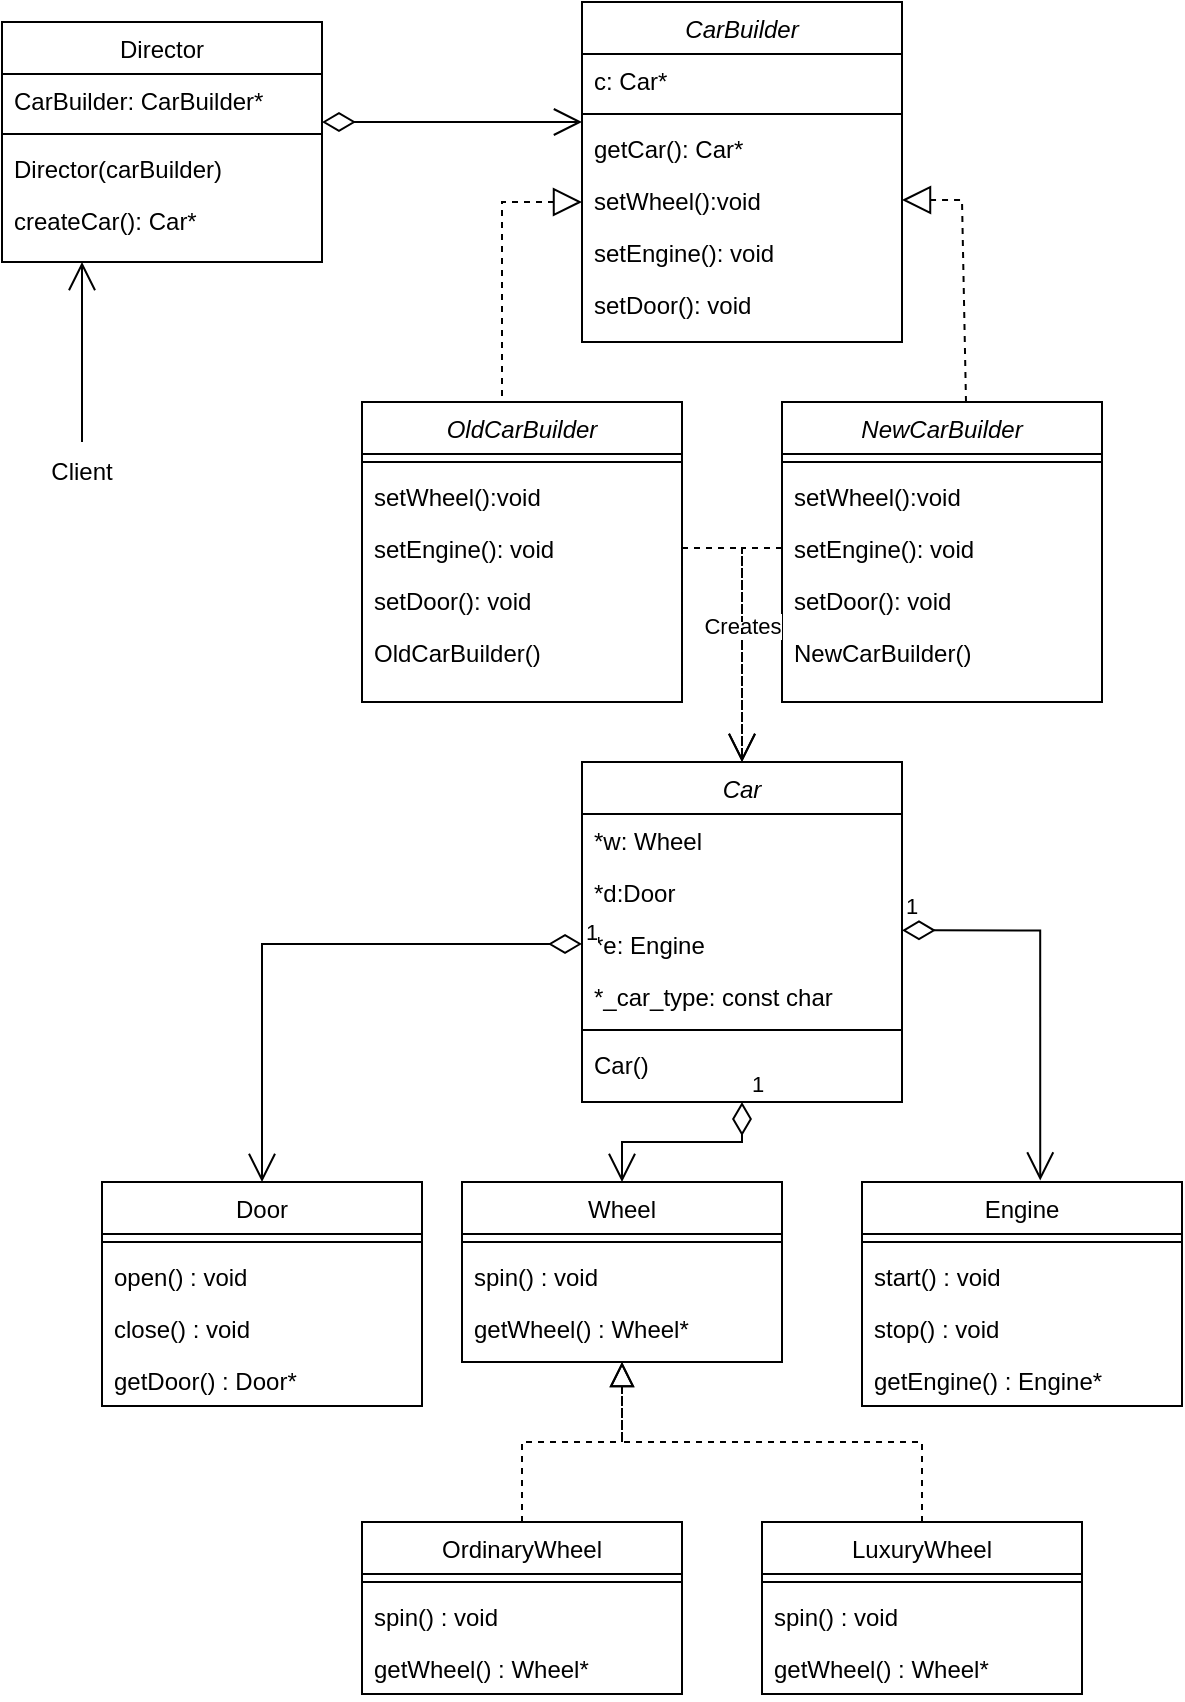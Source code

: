<mxfile version="23.0.2" type="github">
  <diagram id="C5RBs43oDa-KdzZeNtuy" name="Page-1">
    <mxGraphModel dx="1434" dy="738" grid="1" gridSize="10" guides="1" tooltips="1" connect="1" arrows="1" fold="1" page="1" pageScale="1" pageWidth="827" pageHeight="1169" math="0" shadow="0">
      <root>
        <mxCell id="WIyWlLk6GJQsqaUBKTNV-0" />
        <mxCell id="WIyWlLk6GJQsqaUBKTNV-1" parent="WIyWlLk6GJQsqaUBKTNV-0" />
        <mxCell id="zkfFHV4jXpPFQw0GAbJ--17" value="Director" style="swimlane;fontStyle=0;align=center;verticalAlign=top;childLayout=stackLayout;horizontal=1;startSize=26;horizontalStack=0;resizeParent=1;resizeLast=0;collapsible=1;marginBottom=0;rounded=0;shadow=0;strokeWidth=1;" parent="WIyWlLk6GJQsqaUBKTNV-1" vertex="1">
          <mxGeometry x="130" y="80" width="160" height="120" as="geometry">
            <mxRectangle x="550" y="140" width="160" height="26" as="alternateBounds" />
          </mxGeometry>
        </mxCell>
        <mxCell id="zkfFHV4jXpPFQw0GAbJ--18" value="CarBuilder: CarBuilder*" style="text;align=left;verticalAlign=top;spacingLeft=4;spacingRight=4;overflow=hidden;rotatable=0;points=[[0,0.5],[1,0.5]];portConstraint=eastwest;" parent="zkfFHV4jXpPFQw0GAbJ--17" vertex="1">
          <mxGeometry y="26" width="160" height="26" as="geometry" />
        </mxCell>
        <mxCell id="zkfFHV4jXpPFQw0GAbJ--23" value="" style="line;html=1;strokeWidth=1;align=left;verticalAlign=middle;spacingTop=-1;spacingLeft=3;spacingRight=3;rotatable=0;labelPosition=right;points=[];portConstraint=eastwest;" parent="zkfFHV4jXpPFQw0GAbJ--17" vertex="1">
          <mxGeometry y="52" width="160" height="8" as="geometry" />
        </mxCell>
        <mxCell id="zkfFHV4jXpPFQw0GAbJ--24" value="Director(carBuilder)" style="text;align=left;verticalAlign=top;spacingLeft=4;spacingRight=4;overflow=hidden;rotatable=0;points=[[0,0.5],[1,0.5]];portConstraint=eastwest;" parent="zkfFHV4jXpPFQw0GAbJ--17" vertex="1">
          <mxGeometry y="60" width="160" height="26" as="geometry" />
        </mxCell>
        <mxCell id="zkfFHV4jXpPFQw0GAbJ--25" value="createCar(): Car*" style="text;align=left;verticalAlign=top;spacingLeft=4;spacingRight=4;overflow=hidden;rotatable=0;points=[[0,0.5],[1,0.5]];portConstraint=eastwest;" parent="zkfFHV4jXpPFQw0GAbJ--17" vertex="1">
          <mxGeometry y="86" width="160" height="26" as="geometry" />
        </mxCell>
        <mxCell id="CP2h94hlof7vis5vDvH8-0" value="Car" style="swimlane;fontStyle=2;align=center;verticalAlign=top;childLayout=stackLayout;horizontal=1;startSize=26;horizontalStack=0;resizeParent=1;resizeLast=0;collapsible=1;marginBottom=0;rounded=0;shadow=0;strokeWidth=1;" vertex="1" parent="WIyWlLk6GJQsqaUBKTNV-1">
          <mxGeometry x="420" y="450" width="160" height="170" as="geometry">
            <mxRectangle x="230" y="140" width="160" height="26" as="alternateBounds" />
          </mxGeometry>
        </mxCell>
        <mxCell id="CP2h94hlof7vis5vDvH8-1" value="*w: Wheel" style="text;align=left;verticalAlign=top;spacingLeft=4;spacingRight=4;overflow=hidden;rotatable=0;points=[[0,0.5],[1,0.5]];portConstraint=eastwest;" vertex="1" parent="CP2h94hlof7vis5vDvH8-0">
          <mxGeometry y="26" width="160" height="26" as="geometry" />
        </mxCell>
        <mxCell id="CP2h94hlof7vis5vDvH8-2" value="*d:Door" style="text;align=left;verticalAlign=top;spacingLeft=4;spacingRight=4;overflow=hidden;rotatable=0;points=[[0,0.5],[1,0.5]];portConstraint=eastwest;rounded=0;shadow=0;html=0;" vertex="1" parent="CP2h94hlof7vis5vDvH8-0">
          <mxGeometry y="52" width="160" height="26" as="geometry" />
        </mxCell>
        <mxCell id="CP2h94hlof7vis5vDvH8-6" value="*e: Engine" style="text;align=left;verticalAlign=top;spacingLeft=4;spacingRight=4;overflow=hidden;rotatable=0;points=[[0,0.5],[1,0.5]];portConstraint=eastwest;rounded=0;shadow=0;html=0;" vertex="1" parent="CP2h94hlof7vis5vDvH8-0">
          <mxGeometry y="78" width="160" height="26" as="geometry" />
        </mxCell>
        <mxCell id="CP2h94hlof7vis5vDvH8-3" value="*_car_type: const char" style="text;align=left;verticalAlign=top;spacingLeft=4;spacingRight=4;overflow=hidden;rotatable=0;points=[[0,0.5],[1,0.5]];portConstraint=eastwest;rounded=0;shadow=0;html=0;" vertex="1" parent="CP2h94hlof7vis5vDvH8-0">
          <mxGeometry y="104" width="160" height="26" as="geometry" />
        </mxCell>
        <mxCell id="CP2h94hlof7vis5vDvH8-4" value="" style="line;html=1;strokeWidth=1;align=left;verticalAlign=middle;spacingTop=-1;spacingLeft=3;spacingRight=3;rotatable=0;labelPosition=right;points=[];portConstraint=eastwest;" vertex="1" parent="CP2h94hlof7vis5vDvH8-0">
          <mxGeometry y="130" width="160" height="8" as="geometry" />
        </mxCell>
        <mxCell id="CP2h94hlof7vis5vDvH8-10" value="Car()" style="text;align=left;verticalAlign=top;spacingLeft=4;spacingRight=4;overflow=hidden;rotatable=0;points=[[0,0.5],[1,0.5]];portConstraint=eastwest;rounded=0;shadow=0;html=0;" vertex="1" parent="CP2h94hlof7vis5vDvH8-0">
          <mxGeometry y="138" width="160" height="26" as="geometry" />
        </mxCell>
        <mxCell id="CP2h94hlof7vis5vDvH8-7" value="Wheel" style="swimlane;fontStyle=0;align=center;verticalAlign=top;childLayout=stackLayout;horizontal=1;startSize=26;horizontalStack=0;resizeParent=1;resizeLast=0;collapsible=1;marginBottom=0;rounded=0;shadow=0;strokeWidth=1;" vertex="1" parent="WIyWlLk6GJQsqaUBKTNV-1">
          <mxGeometry x="360" y="660" width="160" height="90" as="geometry">
            <mxRectangle x="340" y="380" width="170" height="26" as="alternateBounds" />
          </mxGeometry>
        </mxCell>
        <mxCell id="CP2h94hlof7vis5vDvH8-9" value="" style="line;html=1;strokeWidth=1;align=left;verticalAlign=middle;spacingTop=-1;spacingLeft=3;spacingRight=3;rotatable=0;labelPosition=right;points=[];portConstraint=eastwest;" vertex="1" parent="CP2h94hlof7vis5vDvH8-7">
          <mxGeometry y="26" width="160" height="8" as="geometry" />
        </mxCell>
        <mxCell id="CP2h94hlof7vis5vDvH8-17" value="spin() : void" style="text;align=left;verticalAlign=top;spacingLeft=4;spacingRight=4;overflow=hidden;rotatable=0;points=[[0,0.5],[1,0.5]];portConstraint=eastwest;" vertex="1" parent="CP2h94hlof7vis5vDvH8-7">
          <mxGeometry y="34" width="160" height="26" as="geometry" />
        </mxCell>
        <mxCell id="CP2h94hlof7vis5vDvH8-5" value="getWheel() : Wheel*" style="text;align=left;verticalAlign=top;spacingLeft=4;spacingRight=4;overflow=hidden;rotatable=0;points=[[0,0.5],[1,0.5]];portConstraint=eastwest;" vertex="1" parent="CP2h94hlof7vis5vDvH8-7">
          <mxGeometry y="60" width="160" height="26" as="geometry" />
        </mxCell>
        <mxCell id="CP2h94hlof7vis5vDvH8-11" value="LuxuryWheel" style="swimlane;fontStyle=0;align=center;verticalAlign=top;childLayout=stackLayout;horizontal=1;startSize=26;horizontalStack=0;resizeParent=1;resizeLast=0;collapsible=1;marginBottom=0;rounded=0;shadow=0;strokeWidth=1;" vertex="1" parent="WIyWlLk6GJQsqaUBKTNV-1">
          <mxGeometry x="510" y="830" width="160" height="86" as="geometry">
            <mxRectangle x="340" y="380" width="170" height="26" as="alternateBounds" />
          </mxGeometry>
        </mxCell>
        <mxCell id="CP2h94hlof7vis5vDvH8-12" value="" style="line;html=1;strokeWidth=1;align=left;verticalAlign=middle;spacingTop=-1;spacingLeft=3;spacingRight=3;rotatable=0;labelPosition=right;points=[];portConstraint=eastwest;" vertex="1" parent="CP2h94hlof7vis5vDvH8-11">
          <mxGeometry y="26" width="160" height="8" as="geometry" />
        </mxCell>
        <mxCell id="CP2h94hlof7vis5vDvH8-13" value="spin() : void" style="text;align=left;verticalAlign=top;spacingLeft=4;spacingRight=4;overflow=hidden;rotatable=0;points=[[0,0.5],[1,0.5]];portConstraint=eastwest;" vertex="1" parent="CP2h94hlof7vis5vDvH8-11">
          <mxGeometry y="34" width="160" height="26" as="geometry" />
        </mxCell>
        <mxCell id="CP2h94hlof7vis5vDvH8-19" value="getWheel() : Wheel*" style="text;align=left;verticalAlign=top;spacingLeft=4;spacingRight=4;overflow=hidden;rotatable=0;points=[[0,0.5],[1,0.5]];portConstraint=eastwest;" vertex="1" parent="CP2h94hlof7vis5vDvH8-11">
          <mxGeometry y="60" width="160" height="26" as="geometry" />
        </mxCell>
        <mxCell id="CP2h94hlof7vis5vDvH8-14" value="OrdinaryWheel" style="swimlane;fontStyle=0;align=center;verticalAlign=top;childLayout=stackLayout;horizontal=1;startSize=26;horizontalStack=0;resizeParent=1;resizeLast=0;collapsible=1;marginBottom=0;rounded=0;shadow=0;strokeWidth=1;" vertex="1" parent="WIyWlLk6GJQsqaUBKTNV-1">
          <mxGeometry x="310" y="830" width="160" height="86" as="geometry">
            <mxRectangle x="340" y="380" width="170" height="26" as="alternateBounds" />
          </mxGeometry>
        </mxCell>
        <mxCell id="CP2h94hlof7vis5vDvH8-15" value="" style="line;html=1;strokeWidth=1;align=left;verticalAlign=middle;spacingTop=-1;spacingLeft=3;spacingRight=3;rotatable=0;labelPosition=right;points=[];portConstraint=eastwest;" vertex="1" parent="CP2h94hlof7vis5vDvH8-14">
          <mxGeometry y="26" width="160" height="8" as="geometry" />
        </mxCell>
        <mxCell id="CP2h94hlof7vis5vDvH8-16" value="spin() : void" style="text;align=left;verticalAlign=top;spacingLeft=4;spacingRight=4;overflow=hidden;rotatable=0;points=[[0,0.5],[1,0.5]];portConstraint=eastwest;" vertex="1" parent="CP2h94hlof7vis5vDvH8-14">
          <mxGeometry y="34" width="160" height="26" as="geometry" />
        </mxCell>
        <mxCell id="CP2h94hlof7vis5vDvH8-18" value="getWheel() : Wheel*" style="text;align=left;verticalAlign=top;spacingLeft=4;spacingRight=4;overflow=hidden;rotatable=0;points=[[0,0.5],[1,0.5]];portConstraint=eastwest;" vertex="1" parent="CP2h94hlof7vis5vDvH8-14">
          <mxGeometry y="60" width="160" height="26" as="geometry" />
        </mxCell>
        <mxCell id="CP2h94hlof7vis5vDvH8-20" value="Door" style="swimlane;fontStyle=0;align=center;verticalAlign=top;childLayout=stackLayout;horizontal=1;startSize=26;horizontalStack=0;resizeParent=1;resizeLast=0;collapsible=1;marginBottom=0;rounded=0;shadow=0;strokeWidth=1;" vertex="1" parent="WIyWlLk6GJQsqaUBKTNV-1">
          <mxGeometry x="180" y="660" width="160" height="112" as="geometry">
            <mxRectangle x="340" y="380" width="170" height="26" as="alternateBounds" />
          </mxGeometry>
        </mxCell>
        <mxCell id="CP2h94hlof7vis5vDvH8-21" value="" style="line;html=1;strokeWidth=1;align=left;verticalAlign=middle;spacingTop=-1;spacingLeft=3;spacingRight=3;rotatable=0;labelPosition=right;points=[];portConstraint=eastwest;" vertex="1" parent="CP2h94hlof7vis5vDvH8-20">
          <mxGeometry y="26" width="160" height="8" as="geometry" />
        </mxCell>
        <mxCell id="CP2h94hlof7vis5vDvH8-22" value="open() : void" style="text;align=left;verticalAlign=top;spacingLeft=4;spacingRight=4;overflow=hidden;rotatable=0;points=[[0,0.5],[1,0.5]];portConstraint=eastwest;" vertex="1" parent="CP2h94hlof7vis5vDvH8-20">
          <mxGeometry y="34" width="160" height="26" as="geometry" />
        </mxCell>
        <mxCell id="CP2h94hlof7vis5vDvH8-24" value="close() : void" style="text;align=left;verticalAlign=top;spacingLeft=4;spacingRight=4;overflow=hidden;rotatable=0;points=[[0,0.5],[1,0.5]];portConstraint=eastwest;" vertex="1" parent="CP2h94hlof7vis5vDvH8-20">
          <mxGeometry y="60" width="160" height="26" as="geometry" />
        </mxCell>
        <mxCell id="CP2h94hlof7vis5vDvH8-23" value="getDoor() : Door*" style="text;align=left;verticalAlign=top;spacingLeft=4;spacingRight=4;overflow=hidden;rotatable=0;points=[[0,0.5],[1,0.5]];portConstraint=eastwest;" vertex="1" parent="CP2h94hlof7vis5vDvH8-20">
          <mxGeometry y="86" width="160" height="26" as="geometry" />
        </mxCell>
        <mxCell id="CP2h94hlof7vis5vDvH8-29" value="Engine" style="swimlane;fontStyle=0;align=center;verticalAlign=top;childLayout=stackLayout;horizontal=1;startSize=26;horizontalStack=0;resizeParent=1;resizeLast=0;collapsible=1;marginBottom=0;rounded=0;shadow=0;strokeWidth=1;" vertex="1" parent="WIyWlLk6GJQsqaUBKTNV-1">
          <mxGeometry x="560" y="660" width="160" height="112" as="geometry">
            <mxRectangle x="340" y="380" width="170" height="26" as="alternateBounds" />
          </mxGeometry>
        </mxCell>
        <mxCell id="CP2h94hlof7vis5vDvH8-30" value="" style="line;html=1;strokeWidth=1;align=left;verticalAlign=middle;spacingTop=-1;spacingLeft=3;spacingRight=3;rotatable=0;labelPosition=right;points=[];portConstraint=eastwest;" vertex="1" parent="CP2h94hlof7vis5vDvH8-29">
          <mxGeometry y="26" width="160" height="8" as="geometry" />
        </mxCell>
        <mxCell id="CP2h94hlof7vis5vDvH8-31" value="start() : void" style="text;align=left;verticalAlign=top;spacingLeft=4;spacingRight=4;overflow=hidden;rotatable=0;points=[[0,0.5],[1,0.5]];portConstraint=eastwest;" vertex="1" parent="CP2h94hlof7vis5vDvH8-29">
          <mxGeometry y="34" width="160" height="26" as="geometry" />
        </mxCell>
        <mxCell id="CP2h94hlof7vis5vDvH8-32" value="stop() : void" style="text;align=left;verticalAlign=top;spacingLeft=4;spacingRight=4;overflow=hidden;rotatable=0;points=[[0,0.5],[1,0.5]];portConstraint=eastwest;" vertex="1" parent="CP2h94hlof7vis5vDvH8-29">
          <mxGeometry y="60" width="160" height="26" as="geometry" />
        </mxCell>
        <mxCell id="CP2h94hlof7vis5vDvH8-33" value="getEngine() : Engine*" style="text;align=left;verticalAlign=top;spacingLeft=4;spacingRight=4;overflow=hidden;rotatable=0;points=[[0,0.5],[1,0.5]];portConstraint=eastwest;" vertex="1" parent="CP2h94hlof7vis5vDvH8-29">
          <mxGeometry y="86" width="160" height="26" as="geometry" />
        </mxCell>
        <mxCell id="CP2h94hlof7vis5vDvH8-34" value="CarBuilder" style="swimlane;fontStyle=2;align=center;verticalAlign=top;childLayout=stackLayout;horizontal=1;startSize=26;horizontalStack=0;resizeParent=1;resizeLast=0;collapsible=1;marginBottom=0;rounded=0;shadow=0;strokeWidth=1;" vertex="1" parent="WIyWlLk6GJQsqaUBKTNV-1">
          <mxGeometry x="420" y="70" width="160" height="170" as="geometry">
            <mxRectangle x="230" y="140" width="160" height="26" as="alternateBounds" />
          </mxGeometry>
        </mxCell>
        <mxCell id="CP2h94hlof7vis5vDvH8-35" value="c: Car*" style="text;align=left;verticalAlign=top;spacingLeft=4;spacingRight=4;overflow=hidden;rotatable=0;points=[[0,0.5],[1,0.5]];portConstraint=eastwest;" vertex="1" parent="CP2h94hlof7vis5vDvH8-34">
          <mxGeometry y="26" width="160" height="26" as="geometry" />
        </mxCell>
        <mxCell id="CP2h94hlof7vis5vDvH8-39" value="" style="line;html=1;strokeWidth=1;align=left;verticalAlign=middle;spacingTop=-1;spacingLeft=3;spacingRight=3;rotatable=0;labelPosition=right;points=[];portConstraint=eastwest;" vertex="1" parent="CP2h94hlof7vis5vDvH8-34">
          <mxGeometry y="52" width="160" height="8" as="geometry" />
        </mxCell>
        <mxCell id="CP2h94hlof7vis5vDvH8-40" value="getCar(): Car*" style="text;align=left;verticalAlign=top;spacingLeft=4;spacingRight=4;overflow=hidden;rotatable=0;points=[[0,0.5],[1,0.5]];portConstraint=eastwest;rounded=0;shadow=0;html=0;" vertex="1" parent="CP2h94hlof7vis5vDvH8-34">
          <mxGeometry y="60" width="160" height="26" as="geometry" />
        </mxCell>
        <mxCell id="CP2h94hlof7vis5vDvH8-41" value="setWheel():void " style="text;align=left;verticalAlign=top;spacingLeft=4;spacingRight=4;overflow=hidden;rotatable=0;points=[[0,0.5],[1,0.5]];portConstraint=eastwest;rounded=0;shadow=0;html=0;" vertex="1" parent="CP2h94hlof7vis5vDvH8-34">
          <mxGeometry y="86" width="160" height="26" as="geometry" />
        </mxCell>
        <mxCell id="CP2h94hlof7vis5vDvH8-42" value="setEngine(): void" style="text;align=left;verticalAlign=top;spacingLeft=4;spacingRight=4;overflow=hidden;rotatable=0;points=[[0,0.5],[1,0.5]];portConstraint=eastwest;rounded=0;shadow=0;html=0;" vertex="1" parent="CP2h94hlof7vis5vDvH8-34">
          <mxGeometry y="112" width="160" height="26" as="geometry" />
        </mxCell>
        <mxCell id="CP2h94hlof7vis5vDvH8-43" value="setDoor(): void" style="text;align=left;verticalAlign=top;spacingLeft=4;spacingRight=4;overflow=hidden;rotatable=0;points=[[0,0.5],[1,0.5]];portConstraint=eastwest;rounded=0;shadow=0;html=0;" vertex="1" parent="CP2h94hlof7vis5vDvH8-34">
          <mxGeometry y="138" width="160" height="26" as="geometry" />
        </mxCell>
        <mxCell id="CP2h94hlof7vis5vDvH8-44" value="OldCarBuilder" style="swimlane;fontStyle=2;align=center;verticalAlign=top;childLayout=stackLayout;horizontal=1;startSize=26;horizontalStack=0;resizeParent=1;resizeLast=0;collapsible=1;marginBottom=0;rounded=0;shadow=0;strokeWidth=1;" vertex="1" parent="WIyWlLk6GJQsqaUBKTNV-1">
          <mxGeometry x="310" y="270" width="160" height="150" as="geometry">
            <mxRectangle x="230" y="140" width="160" height="26" as="alternateBounds" />
          </mxGeometry>
        </mxCell>
        <mxCell id="CP2h94hlof7vis5vDvH8-46" value="" style="line;html=1;strokeWidth=1;align=left;verticalAlign=middle;spacingTop=-1;spacingLeft=3;spacingRight=3;rotatable=0;labelPosition=right;points=[];portConstraint=eastwest;" vertex="1" parent="CP2h94hlof7vis5vDvH8-44">
          <mxGeometry y="26" width="160" height="8" as="geometry" />
        </mxCell>
        <mxCell id="CP2h94hlof7vis5vDvH8-48" value="setWheel():void " style="text;align=left;verticalAlign=top;spacingLeft=4;spacingRight=4;overflow=hidden;rotatable=0;points=[[0,0.5],[1,0.5]];portConstraint=eastwest;rounded=0;shadow=0;html=0;" vertex="1" parent="CP2h94hlof7vis5vDvH8-44">
          <mxGeometry y="34" width="160" height="26" as="geometry" />
        </mxCell>
        <mxCell id="CP2h94hlof7vis5vDvH8-49" value="setEngine(): void" style="text;align=left;verticalAlign=top;spacingLeft=4;spacingRight=4;overflow=hidden;rotatable=0;points=[[0,0.5],[1,0.5]];portConstraint=eastwest;rounded=0;shadow=0;html=0;" vertex="1" parent="CP2h94hlof7vis5vDvH8-44">
          <mxGeometry y="60" width="160" height="26" as="geometry" />
        </mxCell>
        <mxCell id="CP2h94hlof7vis5vDvH8-50" value="setDoor(): void" style="text;align=left;verticalAlign=top;spacingLeft=4;spacingRight=4;overflow=hidden;rotatable=0;points=[[0,0.5],[1,0.5]];portConstraint=eastwest;rounded=0;shadow=0;html=0;" vertex="1" parent="CP2h94hlof7vis5vDvH8-44">
          <mxGeometry y="86" width="160" height="26" as="geometry" />
        </mxCell>
        <mxCell id="CP2h94hlof7vis5vDvH8-45" value="OldCarBuilder()" style="text;align=left;verticalAlign=top;spacingLeft=4;spacingRight=4;overflow=hidden;rotatable=0;points=[[0,0.5],[1,0.5]];portConstraint=eastwest;" vertex="1" parent="CP2h94hlof7vis5vDvH8-44">
          <mxGeometry y="112" width="160" height="26" as="geometry" />
        </mxCell>
        <mxCell id="CP2h94hlof7vis5vDvH8-51" value="NewCarBuilder" style="swimlane;fontStyle=2;align=center;verticalAlign=top;childLayout=stackLayout;horizontal=1;startSize=26;horizontalStack=0;resizeParent=1;resizeLast=0;collapsible=1;marginBottom=0;rounded=0;shadow=0;strokeWidth=1;" vertex="1" parent="WIyWlLk6GJQsqaUBKTNV-1">
          <mxGeometry x="520" y="270" width="160" height="150" as="geometry">
            <mxRectangle x="230" y="140" width="160" height="26" as="alternateBounds" />
          </mxGeometry>
        </mxCell>
        <mxCell id="CP2h94hlof7vis5vDvH8-53" value="" style="line;html=1;strokeWidth=1;align=left;verticalAlign=middle;spacingTop=-1;spacingLeft=3;spacingRight=3;rotatable=0;labelPosition=right;points=[];portConstraint=eastwest;" vertex="1" parent="CP2h94hlof7vis5vDvH8-51">
          <mxGeometry y="26" width="160" height="8" as="geometry" />
        </mxCell>
        <mxCell id="CP2h94hlof7vis5vDvH8-54" value="setWheel():void " style="text;align=left;verticalAlign=top;spacingLeft=4;spacingRight=4;overflow=hidden;rotatable=0;points=[[0,0.5],[1,0.5]];portConstraint=eastwest;rounded=0;shadow=0;html=0;" vertex="1" parent="CP2h94hlof7vis5vDvH8-51">
          <mxGeometry y="34" width="160" height="26" as="geometry" />
        </mxCell>
        <mxCell id="CP2h94hlof7vis5vDvH8-55" value="setEngine(): void" style="text;align=left;verticalAlign=top;spacingLeft=4;spacingRight=4;overflow=hidden;rotatable=0;points=[[0,0.5],[1,0.5]];portConstraint=eastwest;rounded=0;shadow=0;html=0;" vertex="1" parent="CP2h94hlof7vis5vDvH8-51">
          <mxGeometry y="60" width="160" height="26" as="geometry" />
        </mxCell>
        <mxCell id="CP2h94hlof7vis5vDvH8-56" value="setDoor(): void" style="text;align=left;verticalAlign=top;spacingLeft=4;spacingRight=4;overflow=hidden;rotatable=0;points=[[0,0.5],[1,0.5]];portConstraint=eastwest;rounded=0;shadow=0;html=0;" vertex="1" parent="CP2h94hlof7vis5vDvH8-51">
          <mxGeometry y="86" width="160" height="26" as="geometry" />
        </mxCell>
        <mxCell id="CP2h94hlof7vis5vDvH8-52" value="NewCarBuilder()" style="text;align=left;verticalAlign=top;spacingLeft=4;spacingRight=4;overflow=hidden;rotatable=0;points=[[0,0.5],[1,0.5]];portConstraint=eastwest;" vertex="1" parent="CP2h94hlof7vis5vDvH8-51">
          <mxGeometry y="112" width="160" height="26" as="geometry" />
        </mxCell>
        <mxCell id="CP2h94hlof7vis5vDvH8-60" value="" style="endArrow=block;endSize=10;endFill=0;shadow=0;strokeWidth=1;rounded=0;edgeStyle=elbowEdgeStyle;elbow=vertical;exitX=0.5;exitY=0;exitDx=0;exitDy=0;entryX=0.5;entryY=1.154;entryDx=0;entryDy=0;entryPerimeter=0;dashed=1;" edge="1" parent="WIyWlLk6GJQsqaUBKTNV-1" source="CP2h94hlof7vis5vDvH8-14" target="CP2h94hlof7vis5vDvH8-5">
          <mxGeometry width="160" relative="1" as="geometry">
            <mxPoint x="370" y="842" as="sourcePoint" />
            <mxPoint x="440" y="750" as="targetPoint" />
          </mxGeometry>
        </mxCell>
        <mxCell id="CP2h94hlof7vis5vDvH8-61" value="" style="endArrow=block;endSize=10;endFill=0;shadow=0;strokeWidth=1;rounded=0;edgeStyle=elbowEdgeStyle;elbow=vertical;exitX=0.5;exitY=0;exitDx=0;exitDy=0;dashed=1;" edge="1" parent="WIyWlLk6GJQsqaUBKTNV-1" source="CP2h94hlof7vis5vDvH8-11">
          <mxGeometry width="160" relative="1" as="geometry">
            <mxPoint x="580" y="842" as="sourcePoint" />
            <mxPoint x="440" y="750" as="targetPoint" />
          </mxGeometry>
        </mxCell>
        <mxCell id="CP2h94hlof7vis5vDvH8-62" value="1" style="endArrow=open;html=1;endSize=12;startArrow=diamondThin;startSize=14;startFill=0;edgeStyle=orthogonalEdgeStyle;align=left;verticalAlign=bottom;rounded=0;exitX=0;exitY=0.5;exitDx=0;exitDy=0;" edge="1" parent="WIyWlLk6GJQsqaUBKTNV-1" source="CP2h94hlof7vis5vDvH8-6" target="CP2h94hlof7vis5vDvH8-20">
          <mxGeometry x="-1" y="3" relative="1" as="geometry">
            <mxPoint x="340" y="610" as="sourcePoint" />
            <mxPoint x="500" y="610" as="targetPoint" />
          </mxGeometry>
        </mxCell>
        <mxCell id="CP2h94hlof7vis5vDvH8-63" value="1" style="endArrow=open;html=1;endSize=12;startArrow=diamondThin;startSize=14;startFill=0;edgeStyle=orthogonalEdgeStyle;align=left;verticalAlign=bottom;rounded=0;entryX=0.557;entryY=-0.007;entryDx=0;entryDy=0;entryPerimeter=0;exitX=1;exitY=0.237;exitDx=0;exitDy=0;exitPerimeter=0;" edge="1" parent="WIyWlLk6GJQsqaUBKTNV-1" source="CP2h94hlof7vis5vDvH8-6" target="CP2h94hlof7vis5vDvH8-29">
          <mxGeometry x="-1" y="3" relative="1" as="geometry">
            <mxPoint x="620" y="530" as="sourcePoint" />
            <mxPoint x="270" y="670" as="targetPoint" />
          </mxGeometry>
        </mxCell>
        <mxCell id="CP2h94hlof7vis5vDvH8-64" value="1" style="endArrow=open;html=1;endSize=12;startArrow=diamondThin;startSize=14;startFill=0;edgeStyle=orthogonalEdgeStyle;align=left;verticalAlign=bottom;rounded=0;exitX=0.5;exitY=1;exitDx=0;exitDy=0;" edge="1" parent="WIyWlLk6GJQsqaUBKTNV-1" source="CP2h94hlof7vis5vDvH8-0" target="CP2h94hlof7vis5vDvH8-7">
          <mxGeometry x="-1" y="3" relative="1" as="geometry">
            <mxPoint x="500" y="630" as="sourcePoint" />
            <mxPoint x="500" y="530" as="targetPoint" />
          </mxGeometry>
        </mxCell>
        <mxCell id="CP2h94hlof7vis5vDvH8-65" value="Creates" style="endArrow=open;endSize=12;dashed=1;html=1;rounded=0;exitX=1;exitY=0.5;exitDx=0;exitDy=0;entryX=0.5;entryY=0;entryDx=0;entryDy=0;" edge="1" parent="WIyWlLk6GJQsqaUBKTNV-1" source="CP2h94hlof7vis5vDvH8-49" target="CP2h94hlof7vis5vDvH8-0">
          <mxGeometry width="160" relative="1" as="geometry">
            <mxPoint x="340" y="440" as="sourcePoint" />
            <mxPoint x="500" y="440" as="targetPoint" />
            <Array as="points">
              <mxPoint x="500" y="343" />
            </Array>
          </mxGeometry>
        </mxCell>
        <mxCell id="CP2h94hlof7vis5vDvH8-66" value="" style="endArrow=open;endSize=12;dashed=1;html=1;rounded=0;exitX=0;exitY=0.5;exitDx=0;exitDy=0;" edge="1" parent="WIyWlLk6GJQsqaUBKTNV-1" source="CP2h94hlof7vis5vDvH8-55">
          <mxGeometry width="160" relative="1" as="geometry">
            <mxPoint x="340" y="440" as="sourcePoint" />
            <mxPoint x="500" y="450" as="targetPoint" />
            <Array as="points">
              <mxPoint x="500" y="343" />
            </Array>
          </mxGeometry>
        </mxCell>
        <mxCell id="CP2h94hlof7vis5vDvH8-67" value="" style="endArrow=block;dashed=1;endFill=0;endSize=12;html=1;rounded=0;" edge="1" parent="WIyWlLk6GJQsqaUBKTNV-1">
          <mxGeometry width="160" relative="1" as="geometry">
            <mxPoint x="380" y="267" as="sourcePoint" />
            <mxPoint x="420" y="170" as="targetPoint" />
            <Array as="points">
              <mxPoint x="380" y="170" />
            </Array>
          </mxGeometry>
        </mxCell>
        <mxCell id="CP2h94hlof7vis5vDvH8-68" value="" style="endArrow=block;dashed=1;endFill=0;endSize=12;html=1;rounded=0;entryX=1;entryY=0.5;entryDx=0;entryDy=0;exitX=0.453;exitY=-0.017;exitDx=0;exitDy=0;exitPerimeter=0;" edge="1" parent="WIyWlLk6GJQsqaUBKTNV-1" target="CP2h94hlof7vis5vDvH8-41">
          <mxGeometry width="160" relative="1" as="geometry">
            <mxPoint x="612" y="270" as="sourcePoint" />
            <mxPoint x="650" y="172" as="targetPoint" />
            <Array as="points">
              <mxPoint x="610" y="169" />
            </Array>
          </mxGeometry>
        </mxCell>
        <mxCell id="CP2h94hlof7vis5vDvH8-69" value="" style="endArrow=open;html=1;endSize=12;startArrow=diamondThin;startSize=14;startFill=0;edgeStyle=orthogonalEdgeStyle;align=left;verticalAlign=bottom;rounded=0;" edge="1" parent="WIyWlLk6GJQsqaUBKTNV-1">
          <mxGeometry x="-1" y="3" relative="1" as="geometry">
            <mxPoint x="290" y="130" as="sourcePoint" />
            <mxPoint x="420" y="130" as="targetPoint" />
          </mxGeometry>
        </mxCell>
        <mxCell id="CP2h94hlof7vis5vDvH8-70" value="Client" style="text;html=1;align=center;verticalAlign=middle;whiteSpace=wrap;rounded=0;" vertex="1" parent="WIyWlLk6GJQsqaUBKTNV-1">
          <mxGeometry x="140" y="290" width="60" height="30" as="geometry" />
        </mxCell>
        <mxCell id="CP2h94hlof7vis5vDvH8-71" value="" style="endArrow=open;endFill=1;endSize=12;html=1;rounded=0;exitX=0.5;exitY=0;exitDx=0;exitDy=0;entryX=0.25;entryY=1;entryDx=0;entryDy=0;" edge="1" parent="WIyWlLk6GJQsqaUBKTNV-1" source="CP2h94hlof7vis5vDvH8-70" target="zkfFHV4jXpPFQw0GAbJ--17">
          <mxGeometry width="160" relative="1" as="geometry">
            <mxPoint x="260" y="310" as="sourcePoint" />
            <mxPoint x="420" y="310" as="targetPoint" />
          </mxGeometry>
        </mxCell>
      </root>
    </mxGraphModel>
  </diagram>
</mxfile>
